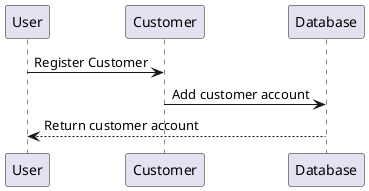 Sekvensdiagram for registering av ny "Customer" bruker
@startuml

User -> Customer:Register Customer
Customer -> Database:Add customer account
User <-- Database:Return customer account

@enduml